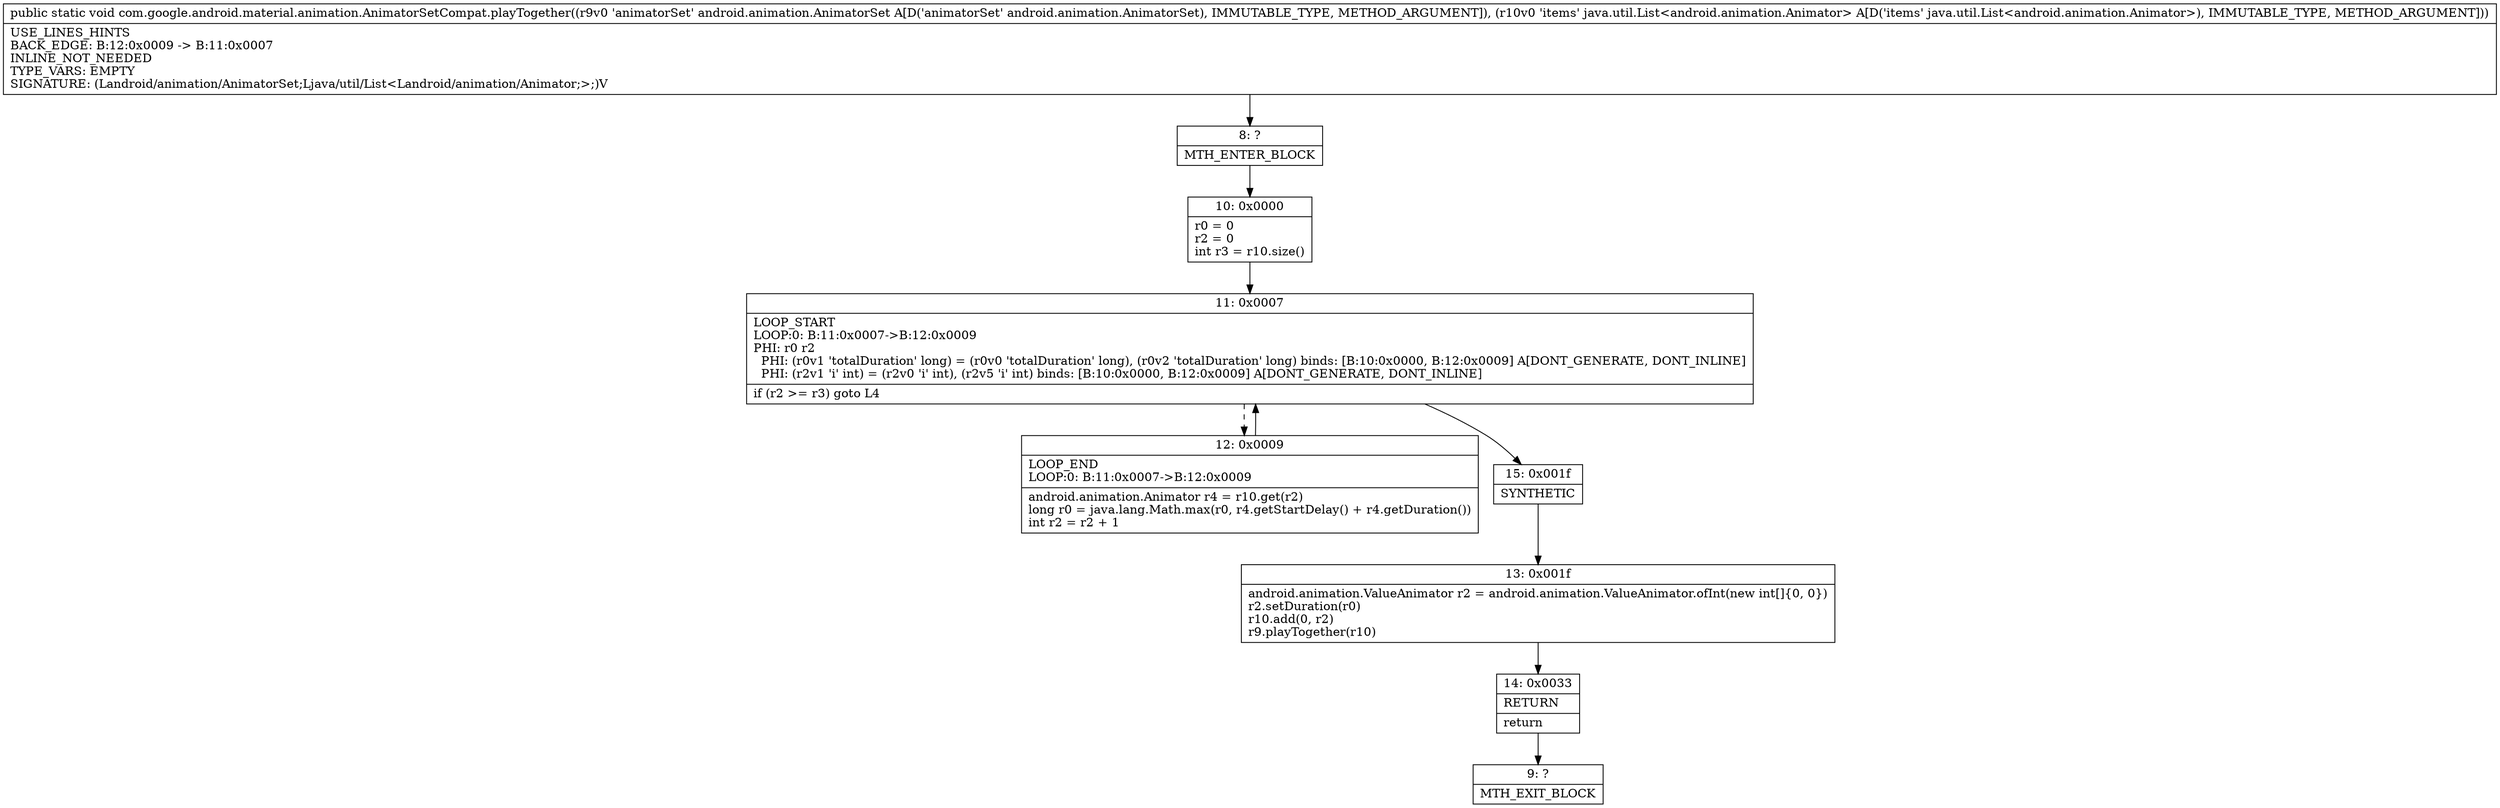 digraph "CFG forcom.google.android.material.animation.AnimatorSetCompat.playTogether(Landroid\/animation\/AnimatorSet;Ljava\/util\/List;)V" {
Node_8 [shape=record,label="{8\:\ ?|MTH_ENTER_BLOCK\l}"];
Node_10 [shape=record,label="{10\:\ 0x0000|r0 = 0\lr2 = 0\lint r3 = r10.size()\l}"];
Node_11 [shape=record,label="{11\:\ 0x0007|LOOP_START\lLOOP:0: B:11:0x0007\-\>B:12:0x0009\lPHI: r0 r2 \l  PHI: (r0v1 'totalDuration' long) = (r0v0 'totalDuration' long), (r0v2 'totalDuration' long) binds: [B:10:0x0000, B:12:0x0009] A[DONT_GENERATE, DONT_INLINE]\l  PHI: (r2v1 'i' int) = (r2v0 'i' int), (r2v5 'i' int) binds: [B:10:0x0000, B:12:0x0009] A[DONT_GENERATE, DONT_INLINE]\l|if (r2 \>= r3) goto L4\l}"];
Node_12 [shape=record,label="{12\:\ 0x0009|LOOP_END\lLOOP:0: B:11:0x0007\-\>B:12:0x0009\l|android.animation.Animator r4 = r10.get(r2)\llong r0 = java.lang.Math.max(r0, r4.getStartDelay() + r4.getDuration())\lint r2 = r2 + 1\l}"];
Node_15 [shape=record,label="{15\:\ 0x001f|SYNTHETIC\l}"];
Node_13 [shape=record,label="{13\:\ 0x001f|android.animation.ValueAnimator r2 = android.animation.ValueAnimator.ofInt(new int[]\{0, 0\})\lr2.setDuration(r0)\lr10.add(0, r2)\lr9.playTogether(r10)\l}"];
Node_14 [shape=record,label="{14\:\ 0x0033|RETURN\l|return\l}"];
Node_9 [shape=record,label="{9\:\ ?|MTH_EXIT_BLOCK\l}"];
MethodNode[shape=record,label="{public static void com.google.android.material.animation.AnimatorSetCompat.playTogether((r9v0 'animatorSet' android.animation.AnimatorSet A[D('animatorSet' android.animation.AnimatorSet), IMMUTABLE_TYPE, METHOD_ARGUMENT]), (r10v0 'items' java.util.List\<android.animation.Animator\> A[D('items' java.util.List\<android.animation.Animator\>), IMMUTABLE_TYPE, METHOD_ARGUMENT]))  | USE_LINES_HINTS\lBACK_EDGE: B:12:0x0009 \-\> B:11:0x0007\lINLINE_NOT_NEEDED\lTYPE_VARS: EMPTY\lSIGNATURE: (Landroid\/animation\/AnimatorSet;Ljava\/util\/List\<Landroid\/animation\/Animator;\>;)V\l}"];
MethodNode -> Node_8;Node_8 -> Node_10;
Node_10 -> Node_11;
Node_11 -> Node_12[style=dashed];
Node_11 -> Node_15;
Node_12 -> Node_11;
Node_15 -> Node_13;
Node_13 -> Node_14;
Node_14 -> Node_9;
}

